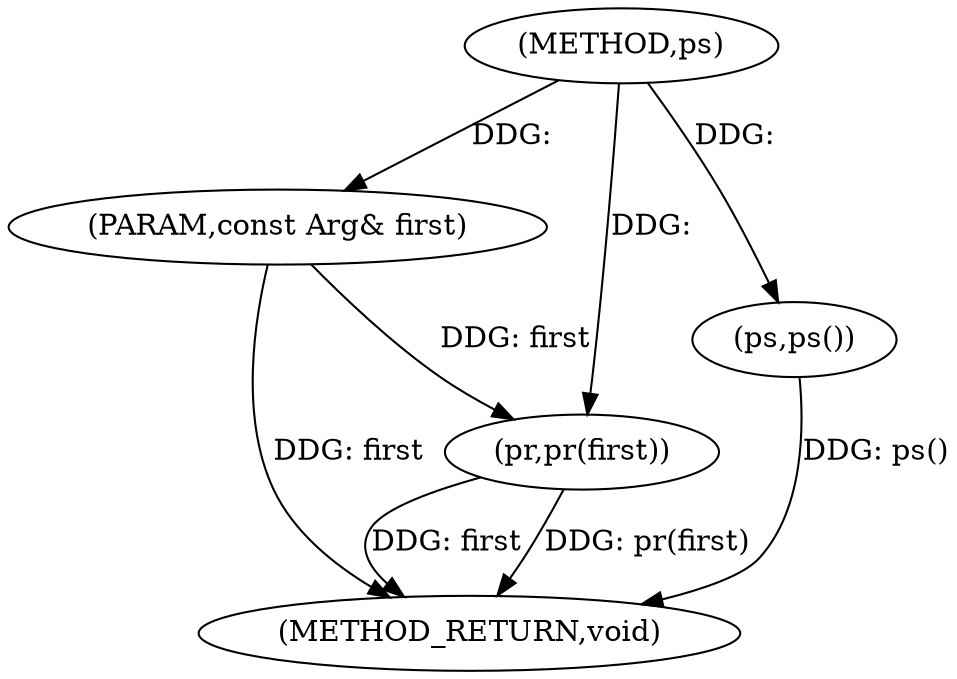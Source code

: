 digraph "ps" {  
"1000311" [label = "(METHOD,ps)" ]
"1000317" [label = "(METHOD_RETURN,void)" ]
"1000312" [label = "(PARAM,const Arg& first)" ]
"1000314" [label = "(pr,pr(first))" ]
"1000316" [label = "(ps,ps())" ]
  "1000312" -> "1000317"  [ label = "DDG: first"] 
  "1000314" -> "1000317"  [ label = "DDG: first"] 
  "1000314" -> "1000317"  [ label = "DDG: pr(first)"] 
  "1000316" -> "1000317"  [ label = "DDG: ps()"] 
  "1000311" -> "1000312"  [ label = "DDG: "] 
  "1000311" -> "1000316"  [ label = "DDG: "] 
  "1000312" -> "1000314"  [ label = "DDG: first"] 
  "1000311" -> "1000314"  [ label = "DDG: "] 
}
